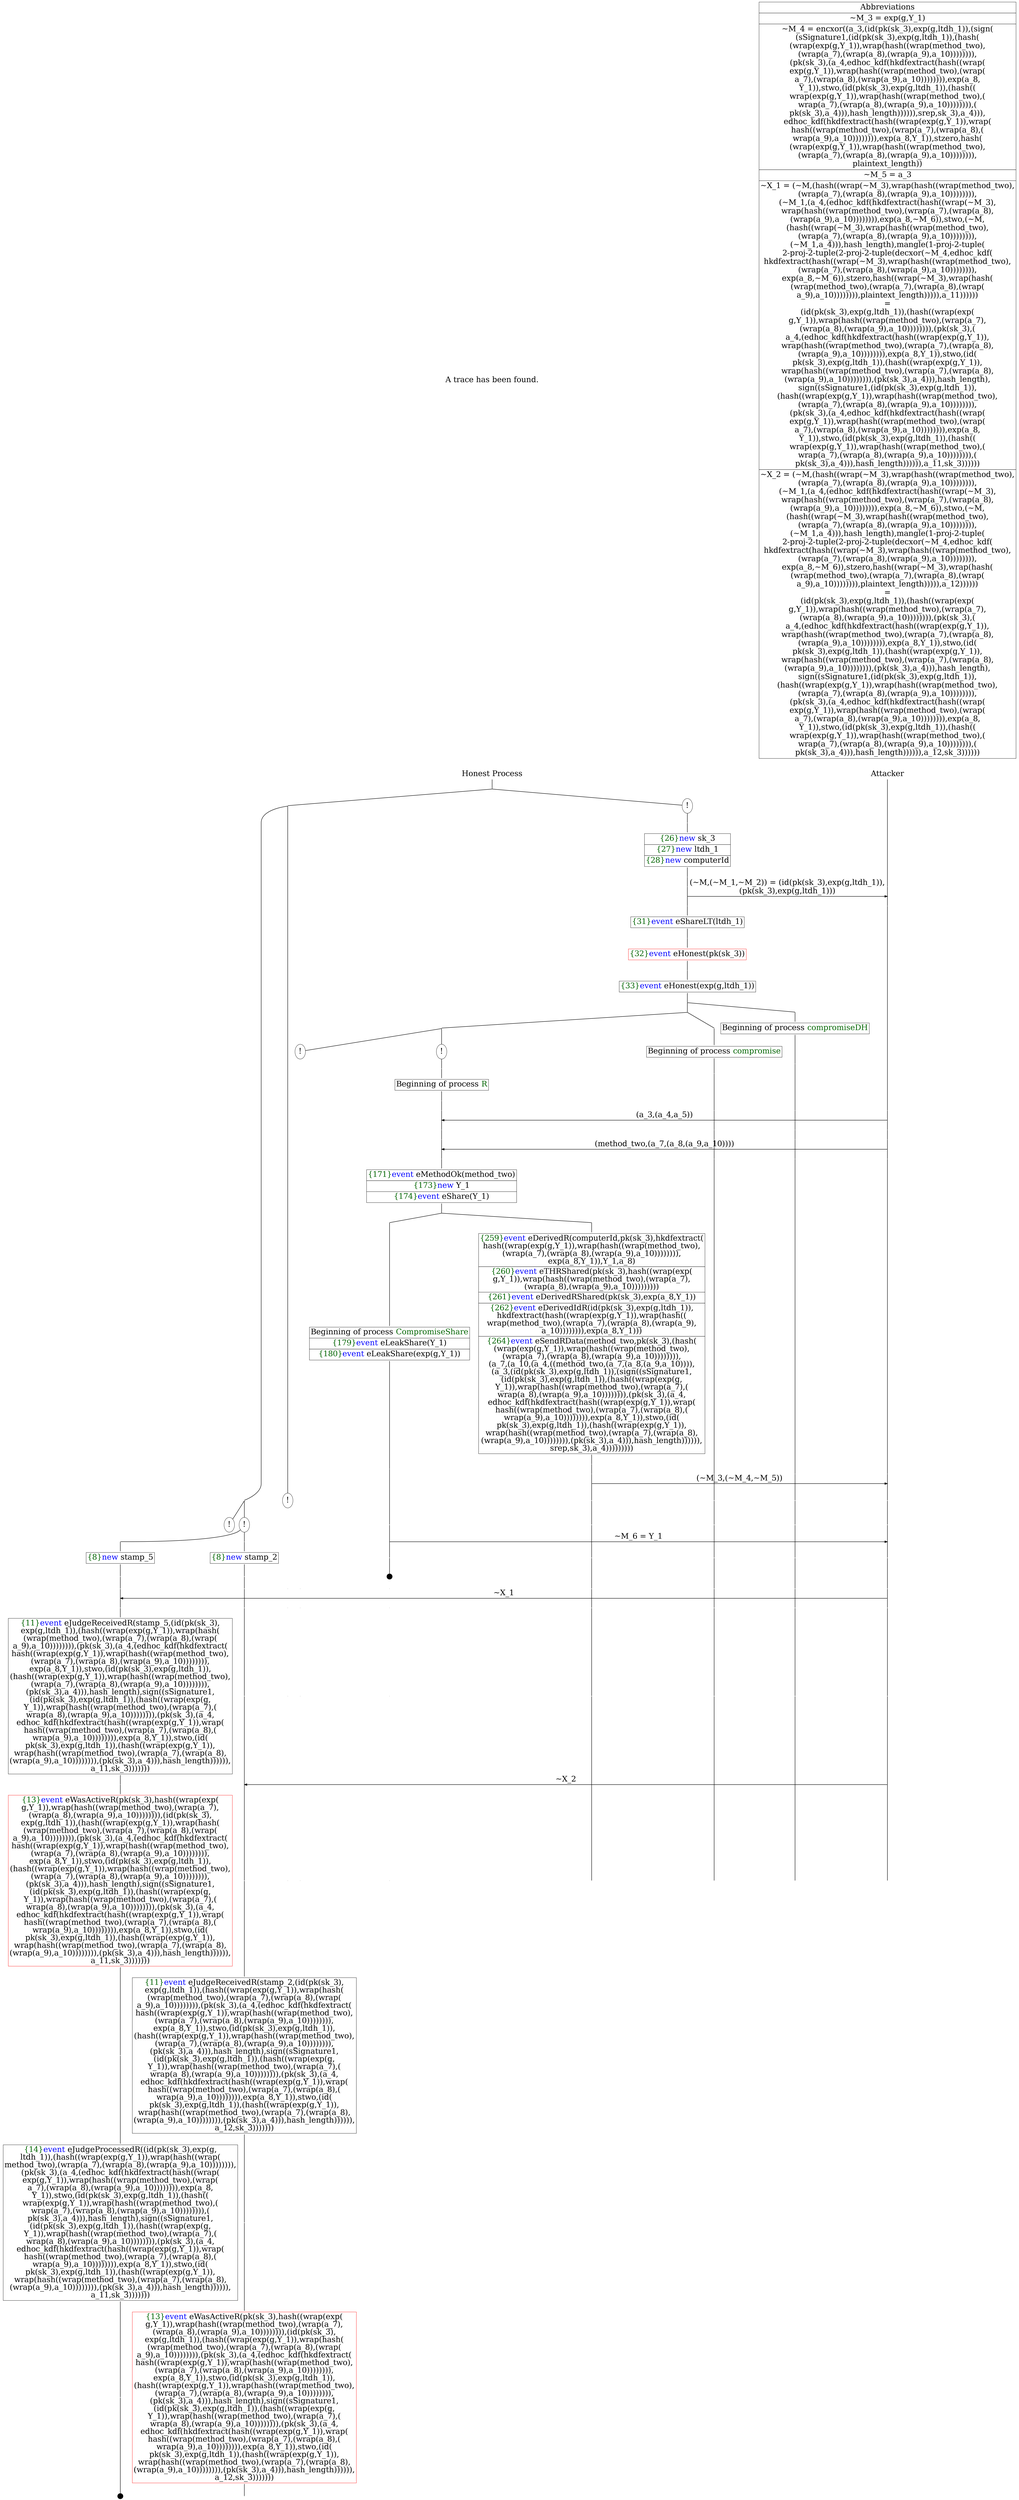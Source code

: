 digraph {
graph [ordering = out]
edge [arrowhead = none, penwidth = 1.6, fontsize = 30]
node [shape = point, width = 0, height = 0, fontsize = 30]
Trace [label = <A trace has been found.<br/>
>, shape = plaintext]
P0__0 [label = "Honest Process", shape = plaintext]
P__0 [label = "Attacker", shape = plaintext]
Trace -> P0__0 [label = "", style = invisible, weight = 100]{rank = same; P0__0 P__0}
P0__0 -> P0__1 [label = <>, weight = 100]
/*RPar */
P0__1 -> P0_1__1 [label = <>]
P0__1 -> P0_0__1 [label = <>]
P0__1 [label = "", fixedsize = false, width = 0, height = 0, shape = none]
{rank = same; P0_0__1 P0_1__1}
P0_0__1 [label = "!", shape = ellipse]
P0_0_0__1 [label = "", fixedsize = false, width = 0, height = 0, shape = none]
P0_0__1 -> P0_0_0__1 [label = <>, weight = 100]
P0_0_0__1 -> P0_0_0__2 [label = <>, weight = 100]
P0_0_0__2 [shape = plaintext, label = <<TABLE BORDER="0" CELLBORDER="1" CELLSPACING="0" CELLPADDING="4"> <TR><TD><FONT COLOR="darkgreen">{26}</FONT><FONT COLOR="blue">new </FONT>sk_3</TD></TR><TR><TD><FONT COLOR="darkgreen">{27}</FONT><FONT COLOR="blue">new </FONT>ltdh_1</TD></TR><TR><TD><FONT COLOR="darkgreen">{28}</FONT><FONT COLOR="blue">new </FONT>computerId</TD></TR></TABLE>>]
P0_0_0__2 -> P0_0_0__3 [label = <>, weight = 100]
P0_0_0__3 -> P0_0_0__4 [label = <>, weight = 100]
P__0 -> P__1 [label = <>, weight = 100]
{rank = same; P__1 P0_0_0__4}
P0_0_0__4 -> P0_0_0__5 [label = <>, weight = 100]
P__1 -> P__2 [label = <>, weight = 100]
{rank = same; P__2 P0_0_0__5}
P0_0_0__5 -> P__2 [label = <(~M,(~M_1,~M_2)) = (id(pk(sk_3),exp(g,ltdh_1)),<br/>
(pk(sk_3),exp(g,ltdh_1)))>, arrowhead = normal]
P0_0_0__5 -> P0_0_0__6 [label = <>, weight = 100]
P__2 -> P__3 [label = <>, weight = 100]
{rank = same; P__3 P0_0_0__6}
P0_0_0__6 -> P0_0_0__7 [label = <>, weight = 100]
P0_0_0__7 [shape = plaintext, label = <<TABLE BORDER="0" CELLBORDER="1" CELLSPACING="0" CELLPADDING="4"> <TR><TD><FONT COLOR="darkgreen">{31}</FONT><FONT COLOR="blue">event</FONT> eShareLT(ltdh_1)</TD></TR></TABLE>>]
P0_0_0__7 -> P0_0_0__8 [label = <>, weight = 100]
P0_0_0__8 -> P0_0_0__9 [label = <>, weight = 100]
P0_0_0__9 [color = red, shape = plaintext, label = <<TABLE BORDER="0" CELLBORDER="1" CELLSPACING="0" CELLPADDING="4"> <TR><TD><FONT COLOR="darkgreen">{32}</FONT><FONT COLOR="blue">event</FONT> eHonest(pk(sk_3))</TD></TR></TABLE>>]
P0_0_0__9 -> P0_0_0__10 [label = <>, weight = 100]
P0_0_0__10 -> P0_0_0__11 [label = <>, weight = 100]
P0_0_0__11 [shape = plaintext, label = <<TABLE BORDER="0" CELLBORDER="1" CELLSPACING="0" CELLPADDING="4"> <TR><TD><FONT COLOR="darkgreen">{33}</FONT><FONT COLOR="blue">event</FONT> eHonest(exp(g,ltdh_1))</TD></TR></TABLE>>]
P0_0_0__11 -> P0_0_0__12 [label = <>, weight = 100]
/*RPar */
P0_0_0__12 -> P0_0_0_1__12 [label = <>]
P0_0_0__12 -> P0_0_0_0__12 [label = <>]
P0_0_0__12 [label = "", fixedsize = false, width = 0, height = 0, shape = none]
{rank = same; P0_0_0_0__12 P0_0_0_1__12}
P0_0_0_0__12 -> P0_0_0_0__13 [label = <>, weight = 100]
P0_0_0_0__13 [shape = plaintext, label = <<TABLE BORDER="0" CELLBORDER="1" CELLSPACING="0" CELLPADDING="4"> <TR><TD>Beginning of process <FONT COLOR="darkgreen">compromiseDH</FONT></TD></TR></TABLE>>]
P0_0_0_0__13 -> P0_0_0_0__14 [label = <>, weight = 100]
/*RPar */
P0_0_0_1__12 -> P0_0_0_1_1__12 [label = <>]
P0_0_0_1__12 -> P0_0_0_1_0__12 [label = <>]
P0_0_0_1__12 [label = "", fixedsize = false, width = 0, height = 0, shape = none]
{rank = same; P0_0_0_1_0__12 P0_0_0_1_1__12}
P0_0_0_1_0__12 -> P0_0_0_1_0__13 [label = <>, weight = 100]
P0_0_0_1_0__13 [shape = plaintext, label = <<TABLE BORDER="0" CELLBORDER="1" CELLSPACING="0" CELLPADDING="4"> <TR><TD>Beginning of process <FONT COLOR="darkgreen">compromise</FONT></TD></TR></TABLE>>]
P0_0_0_1_0__13 -> P0_0_0_1_0__14 [label = <>, weight = 100]
/*RPar */
P0_0_0_1_1__12 -> P0_0_0_1_1_1__12 [label = <>]
P0_0_0_1_1__12 -> P0_0_0_1_1_0__12 [label = <>]
P0_0_0_1_1__12 [label = "", fixedsize = false, width = 0, height = 0, shape = none]
{rank = same; P0_0_0_1_1_0__12 P0_0_0_1_1_1__12}
P0_0_0_1_1_0__12 [label = "!", shape = ellipse]
P0_0_0_1_1_0_0__12 [label = "", fixedsize = false, width = 0, height = 0, shape = none]
P0_0_0_1_1_0__12 -> P0_0_0_1_1_0_0__12 [label = <>, weight = 100]
P0_0_0_1_1_0_0__12 -> P0_0_0_1_1_0_0__13 [label = <>, weight = 100]
P0_0_0_1_1_0_0__13 [shape = plaintext, label = <<TABLE BORDER="0" CELLBORDER="1" CELLSPACING="0" CELLPADDING="4"> <TR><TD>Beginning of process <FONT COLOR="darkgreen">R</FONT></TD></TR></TABLE>>]
P0_0_0_1_1_0_0__13 -> P0_0_0_1_1_0_0__14 [label = <>, weight = 100]
P0_0_0_1_1_1__12 [label = "!", shape = ellipse]
/*RPar */
P0_1__1 -> P0_1_1__1 [label = <>]
P0_1__1 -> P0_1_0__1 [label = <>]
P0_1__1 [label = "", fixedsize = false, width = 0, height = 0, shape = none]
{rank = same; P0_1_0__1 P0_1_1__1}
P0_1_0__1 [label = "!", shape = ellipse]
/*RPar */
P0_1_1__1 -> P0_1_1_1__1 [label = <>]
P0_1_1__1 -> P0_1_1_0__1 [label = <>]
P0_1_1__1 [label = "", fixedsize = false, width = 0, height = 0, shape = none]
{rank = same; P0_1_1_0__1 P0_1_1_1__1}
P0_1_1_0__1 [label = "!", shape = ellipse]
{rank = same; P0_1_1_0_1__1 P0_1_1_0_0__1}
P0_1_1_0_1__1 [label = "", fixedsize = false, width = 0, height = 0, shape = none]
P0_1_1_0__1 -> P0_1_1_0_1__1 [label = <>]
P0_1_1_0_0__1 [label = "", fixedsize = false, width = 0, height = 0, shape = none]
P0_1_1_0__1 -> P0_1_1_0_0__1 [label = <>]
P0_1_1_0_0__1 -> P0_1_1_0_0__2 [label = <>, weight = 100]
P0_1_1_0_0__2 [shape = plaintext, label = <<TABLE BORDER="0" CELLBORDER="1" CELLSPACING="0" CELLPADDING="4"> <TR><TD><FONT COLOR="darkgreen">{8}</FONT><FONT COLOR="blue">new </FONT>stamp_2</TD></TR></TABLE>>]
P0_1_1_0_0__2 -> P0_1_1_0_0__3 [label = <>, weight = 100]
P0_1_1_0_1__1 -> P0_1_1_0_1__2 [label = <>, weight = 100]
P0_1_1_0_1__2 [shape = plaintext, label = <<TABLE BORDER="0" CELLBORDER="1" CELLSPACING="0" CELLPADDING="4"> <TR><TD><FONT COLOR="darkgreen">{8}</FONT><FONT COLOR="blue">new </FONT>stamp_5</TD></TR></TABLE>>]
P0_1_1_0_1__2 -> P0_1_1_0_1__3 [label = <>, weight = 100]
P0_1_1_1__1 [label = "!", shape = ellipse]
P0_0_0_1_1_0_0__14 -> P0_0_0_1_1_0_0__15 [label = <>, weight = 100]
P0_0_0_1_0__14 -> P0_0_0_1_0__15 [label = <>, weight = 100]
P0_0_0_0__14 -> P0_0_0_0__15 [label = <>, weight = 100]
P__3 -> P__4 [label = <>, weight = 100]
{rank = same; P__4 P0_0_0_0__15 P0_0_0_1_0__15 P0_0_0_1_1_0_0__15}
P0_0_0_1_1_0_0__15 -> P0_0_0_1_1_0_0__16 [label = <>, weight = 100]
P__4 -> P__5 [label = <>, weight = 100]
{rank = same; P__5 P0_0_0_1_1_0_0__16}
P0_0_0_1_1_0_0__16 -> P__5 [label = <(a_3,(a_4,a_5))>, dir = back, arrowhead = normal]
P0_0_0_1_1_0_0__16 -> P0_0_0_1_1_0_0__17 [label = <>, weight = 100]
P0_0_0_1_0__15 -> P0_0_0_1_0__16 [label = <>, weight = 100]
P0_0_0_0__15 -> P0_0_0_0__16 [label = <>, weight = 100]
P__5 -> P__6 [label = <>, weight = 100]
{rank = same; P__6 P0_0_0_0__16 P0_0_0_1_0__16 P0_0_0_1_1_0_0__17}
P0_0_0_1_1_0_0__17 -> P0_0_0_1_1_0_0__18 [label = <>, weight = 100]
P0_0_0_1_0__16 -> P0_0_0_1_0__17 [label = <>, weight = 100]
P0_0_0_0__16 -> P0_0_0_0__17 [label = <>, weight = 100]
P__6 -> P__7 [label = <>, weight = 100]
{rank = same; P__7 P0_0_0_0__17 P0_0_0_1_0__17 P0_0_0_1_1_0_0__18}
P0_0_0_1_1_0_0__18 -> P0_0_0_1_1_0_0__19 [label = <>, weight = 100]
P__7 -> P__8 [label = <>, weight = 100]
{rank = same; P__8 P0_0_0_1_1_0_0__19}
P0_0_0_1_1_0_0__19 -> P__8 [label = <(method_two,(a_7,(a_8,(a_9,a_10))))>, dir = back, arrowhead = normal]
P0_0_0_1_1_0_0__19 -> P0_0_0_1_1_0_0__20 [label = <>, weight = 100]
P0_0_0_1_0__17 -> P0_0_0_1_0__18 [label = <>, weight = 100]
P0_0_0_0__17 -> P0_0_0_0__18 [label = <>, weight = 100]
P__8 -> P__9 [label = <>, weight = 100]
{rank = same; P__9 P0_0_0_0__18 P0_0_0_1_0__18 P0_0_0_1_1_0_0__20}
P0_0_0_1_1_0_0__20 -> P0_0_0_1_1_0_0__21 [label = <>, weight = 100]
P0_0_0_1_1_0_0__21 [shape = plaintext, label = <<TABLE BORDER="0" CELLBORDER="1" CELLSPACING="0" CELLPADDING="4"> <TR><TD><FONT COLOR="darkgreen">{171}</FONT><FONT COLOR="blue">event</FONT> eMethodOk(method_two)</TD></TR><TR><TD><FONT COLOR="darkgreen">{173}</FONT><FONT COLOR="blue">new </FONT>Y_1</TD></TR><TR><TD><FONT COLOR="darkgreen">{174}</FONT><FONT COLOR="blue">event</FONT> eShare(Y_1)</TD></TR></TABLE>>]
P0_0_0_1_1_0_0__21 -> P0_0_0_1_1_0_0__22 [label = <>, weight = 100]
/*RPar */
P0_0_0_1_1_0_0__22 -> P0_0_0_1_1_0_0_1__22 [label = <>]
P0_0_0_1_1_0_0__22 -> P0_0_0_1_1_0_0_0__22 [label = <>]
P0_0_0_1_1_0_0__22 [label = "", fixedsize = false, width = 0, height = 0, shape = none]
{rank = same; P0_0_0_1_1_0_0_0__22 P0_0_0_1_1_0_0_1__22}
P0_0_0_1_1_0_0_0__22 -> P0_0_0_1_1_0_0_0__23 [label = <>, weight = 100]
P0_0_0_1_1_0_0_0__23 [shape = plaintext, label = <<TABLE BORDER="0" CELLBORDER="1" CELLSPACING="0" CELLPADDING="4"> <TR><TD><FONT COLOR="darkgreen">{259}</FONT><FONT COLOR="blue">event</FONT> eDerivedR(computerId,pk(sk_3),hkdfextract(<br/>
hash((wrap(exp(g,Y_1)),wrap(hash((wrap(method_two),<br/>
(wrap(a_7),(wrap(a_8),(wrap(a_9),a_10)))))))),<br/>
exp(a_8,Y_1)),Y_1,a_8)</TD></TR><TR><TD><FONT COLOR="darkgreen">{260}</FONT><FONT COLOR="blue">event</FONT> eTHRShared(pk(sk_3),hash((wrap(exp(<br/>
g,Y_1)),wrap(hash((wrap(method_two),(wrap(a_7),<br/>
(wrap(a_8),(wrap(a_9),a_10)))))))))</TD></TR><TR><TD><FONT COLOR="darkgreen">{261}</FONT><FONT COLOR="blue">event</FONT> eDerivedRShared(pk(sk_3),exp(a_8,Y_1))<br/>
</TD></TR><TR><TD><FONT COLOR="darkgreen">{262}</FONT><FONT COLOR="blue">event</FONT> eDerivedIdR(id(pk(sk_3),exp(g,ltdh_1)),<br/>
hkdfextract(hash((wrap(exp(g,Y_1)),wrap(hash((<br/>
wrap(method_two),(wrap(a_7),(wrap(a_8),(wrap(a_9),<br/>
a_10)))))))),exp(a_8,Y_1)))</TD></TR><TR><TD><FONT COLOR="darkgreen">{264}</FONT><FONT COLOR="blue">event</FONT> eSendRData(method_two,pk(sk_3),(hash(<br/>
(wrap(exp(g,Y_1)),wrap(hash((wrap(method_two),<br/>
(wrap(a_7),(wrap(a_8),(wrap(a_9),a_10)))))))),<br/>
(a_7,(a_10,(a_4,((method_two,(a_7,(a_8,(a_9,a_10)))),<br/>
(a_3,(id(pk(sk_3),exp(g,ltdh_1)),(sign((sSignature1,<br/>
(id(pk(sk_3),exp(g,ltdh_1)),(hash((wrap(exp(g,<br/>
Y_1)),wrap(hash((wrap(method_two),(wrap(a_7),(<br/>
wrap(a_8),(wrap(a_9),a_10)))))))),(pk(sk_3),(a_4,<br/>
edhoc_kdf(hkdfextract(hash((wrap(exp(g,Y_1)),wrap(<br/>
hash((wrap(method_two),(wrap(a_7),(wrap(a_8),(<br/>
wrap(a_9),a_10)))))))),exp(a_8,Y_1)),stwo,(id(<br/>
pk(sk_3),exp(g,ltdh_1)),(hash((wrap(exp(g,Y_1)),<br/>
wrap(hash((wrap(method_two),(wrap(a_7),(wrap(a_8),<br/>
(wrap(a_9),a_10)))))))),(pk(sk_3),a_4))),hash_length)))))),<br/>
srep,sk_3),a_4)))))))))</TD></TR></TABLE>>]
P0_0_0_1_1_0_0_0__23 -> P0_0_0_1_1_0_0_0__24 [label = <>, weight = 100]
P0_0_0_1_1_0_0_0__24 -> P0_0_0_1_1_0_0_0__25 [label = <>, weight = 100]
P0_0_0_1_0__18 -> P0_0_0_1_0__19 [label = <>, weight = 100]
P0_0_0_0__18 -> P0_0_0_0__19 [label = <>, weight = 100]
P__9 -> P__10 [label = <>, weight = 100]
{rank = same; P__10 P0_0_0_0__19 P0_0_0_1_0__19 P0_0_0_1_1_0_0_0__25}
P0_0_0_1_1_0_0_0__25 -> P0_0_0_1_1_0_0_0__26 [label = <>, weight = 100]
P__10 -> P__11 [label = <>, weight = 100]
{rank = same; P__11 P0_0_0_1_1_0_0_0__26}
P0_0_0_1_1_0_0_0__26 -> P__11 [label = <(~M_3,(~M_4,~M_5))>, arrowhead = normal]
P0_0_0_1_1_0_0_0__26 -> P0_0_0_1_1_0_0_0__27 [label = <>, weight = 100]
P0_0_0_1_0__19 -> P0_0_0_1_0__20 [label = <>, weight = 100]
P0_0_0_0__19 -> P0_0_0_0__20 [label = <>, weight = 100]
P__11 -> P__12 [label = <>, weight = 100]
{rank = same; P__12 P0_0_0_0__20 P0_0_0_1_0__20 P0_0_0_1_1_0_0_0__27}
P0_0_0_1_1_0_0_1__22 -> P0_0_0_1_1_0_0_1__23 [label = <>, weight = 100]
P0_0_0_1_1_0_0_1__23 [shape = plaintext, label = <<TABLE BORDER="0" CELLBORDER="1" CELLSPACING="0" CELLPADDING="4"> <TR><TD>Beginning of process <FONT COLOR="darkgreen">CompromiseShare</FONT></TD></TR><TR><TD><FONT COLOR="darkgreen">{179}</FONT><FONT COLOR="blue">event</FONT> eLeakShare(Y_1)</TD></TR><TR><TD><FONT COLOR="darkgreen">{180}</FONT><FONT COLOR="blue">event</FONT> eLeakShare(exp(g,Y_1))</TD></TR></TABLE>>]
P0_0_0_1_1_0_0_1__23 -> P0_0_0_1_1_0_0_1__24 [label = <>, weight = 100]
P0_0_0_1_1_0_0_1__24 -> P0_0_0_1_1_0_0_1__25 [label = <>, weight = 100]
P0_0_0_1_1_0_0_0__27 -> P0_0_0_1_1_0_0_0__28 [label = <>, weight = 100]
P0_0_0_1_0__20 -> P0_0_0_1_0__21 [label = <>, weight = 100]
P0_0_0_0__20 -> P0_0_0_0__21 [label = <>, weight = 100]
P__12 -> P__13 [label = <>, weight = 100]
{rank = same; P__13 P0_0_0_0__21 P0_0_0_1_0__21 P0_0_0_1_1_0_0_0__28 P0_0_0_1_1_0_0_1__25}
P0_0_0_1_1_0_0_1__25 -> P0_0_0_1_1_0_0_1__26 [label = <>, weight = 100]
P__13 -> P__14 [label = <>, weight = 100]
{rank = same; P__14 P0_0_0_1_1_0_0_1__26}
P0_0_0_1_1_0_0_1__26 -> P__14 [label = <~M_6 = Y_1>, arrowhead = normal]
P0_0_0_1_1_0_0_1__26 -> P0_0_0_1_1_0_0_1__27 [label = <>, weight = 100]
P0_0_0_1_1_0_0_0__28 -> P0_0_0_1_1_0_0_0__29 [label = <>, weight = 100]
P0_0_0_1_0__21 -> P0_0_0_1_0__22 [label = <>, weight = 100]
P0_0_0_0__21 -> P0_0_0_0__22 [label = <>, weight = 100]
P__14 -> P__15 [label = <>, weight = 100]
{rank = same; P__15 P0_0_0_0__22 P0_0_0_1_0__22 P0_0_0_1_1_0_0_0__29 P0_0_0_1_1_0_0_1__27}
P0_0_0_1_1_0_0_1__28 [label = "", width = 0.3, height = 0.3]
P0_0_0_1_1_0_0_1__27 -> P0_0_0_1_1_0_0_1__28 [label = <>, weight = 100]
P0_1_1_0_1__3 -> P0_1_1_0_1__4 [label = <>, weight = 100]
P0_1_1_0_0__3 -> P0_1_1_0_0__4 [label = <>, weight = 100]
P0_1_0__2 [label = "", style = invisible]
P0_1_0__1 -> P0_1_0__2 [label = <>, weight = 100, style = invisible]
P0_0_0_1_1_1__13 [label = "", style = invisible]
P0_0_0_1_1_1__12 -> P0_0_0_1_1_1__13 [label = <>, weight = 100, style = invisible]
P0_0_0_1_1_0_0_1__29 [label = "", style = invisible]
P0_0_0_1_1_0_0_1__28 -> P0_0_0_1_1_0_0_1__29 [label = <>, weight = 100, style = invisible]
P0_0_0_1_1_0_0_0__29 -> P0_0_0_1_1_0_0_0__30 [label = <>, weight = 100]
P0_0_0_1_0__22 -> P0_0_0_1_0__23 [label = <>, weight = 100]
P0_0_0_0__22 -> P0_0_0_0__23 [label = <>, weight = 100]
P__15 -> P__16 [label = <>, weight = 100]
{rank = same; P__16 P0_0_0_0__23 P0_0_0_1_0__23 P0_0_0_1_1_0_0_0__30 P0_0_0_1_1_0_0_1__29 P0_0_0_1_1_1__13 P0_1_0__2 P0_1_1_0_0__4 P0_1_1_0_1__4}
P0_1_1_0_1__4 -> P0_1_1_0_1__5 [label = <>, weight = 100]
P__16 -> P__17 [label = <>, weight = 100]
{rank = same; P__17 P0_1_1_0_1__5}
P0_1_1_0_1__5 -> P__17 [label = <~X_1>, dir = back, arrowhead = normal]
P0_1_1_0_1__5 -> P0_1_1_0_1__6 [label = <>, weight = 100]
P0_1_1_0_0__4 -> P0_1_1_0_0__5 [label = <>, weight = 100]
P0_1_0__3 [label = "", style = invisible]
P0_1_0__2 -> P0_1_0__3 [label = <>, weight = 100, style = invisible]
P0_0_0_1_1_1__14 [label = "", style = invisible]
P0_0_0_1_1_1__13 -> P0_0_0_1_1_1__14 [label = <>, weight = 100, style = invisible]
P0_0_0_1_1_0_0_1__30 [label = "", style = invisible]
P0_0_0_1_1_0_0_1__29 -> P0_0_0_1_1_0_0_1__30 [label = <>, weight = 100, style = invisible]
P0_0_0_1_1_0_0_0__30 -> P0_0_0_1_1_0_0_0__31 [label = <>, weight = 100]
P0_0_0_1_0__23 -> P0_0_0_1_0__24 [label = <>, weight = 100]
P0_0_0_0__23 -> P0_0_0_0__24 [label = <>, weight = 100]
P__17 -> P__18 [label = <>, weight = 100]
{rank = same; P__18 P0_0_0_0__24 P0_0_0_1_0__24 P0_0_0_1_1_0_0_0__31 P0_0_0_1_1_0_0_1__30 P0_0_0_1_1_1__14 P0_1_0__3 P0_1_1_0_0__5 P0_1_1_0_1__6}
P0_1_1_0_1__6 -> P0_1_1_0_1__7 [label = <>, weight = 100]
P0_1_1_0_1__7 [shape = plaintext, label = <<TABLE BORDER="0" CELLBORDER="1" CELLSPACING="0" CELLPADDING="4"> <TR><TD><FONT COLOR="darkgreen">{11}</FONT><FONT COLOR="blue">event</FONT> eJudgeReceivedR(stamp_5,(id(pk(sk_3),<br/>
exp(g,ltdh_1)),(hash((wrap(exp(g,Y_1)),wrap(hash(<br/>
(wrap(method_two),(wrap(a_7),(wrap(a_8),(wrap(<br/>
a_9),a_10)))))))),(pk(sk_3),(a_4,(edhoc_kdf(hkdfextract(<br/>
hash((wrap(exp(g,Y_1)),wrap(hash((wrap(method_two),<br/>
(wrap(a_7),(wrap(a_8),(wrap(a_9),a_10)))))))),<br/>
exp(a_8,Y_1)),stwo,(id(pk(sk_3),exp(g,ltdh_1)),<br/>
(hash((wrap(exp(g,Y_1)),wrap(hash((wrap(method_two),<br/>
(wrap(a_7),(wrap(a_8),(wrap(a_9),a_10)))))))),<br/>
(pk(sk_3),a_4))),hash_length),sign((sSignature1,<br/>
(id(pk(sk_3),exp(g,ltdh_1)),(hash((wrap(exp(g,<br/>
Y_1)),wrap(hash((wrap(method_two),(wrap(a_7),(<br/>
wrap(a_8),(wrap(a_9),a_10)))))))),(pk(sk_3),(a_4,<br/>
edhoc_kdf(hkdfextract(hash((wrap(exp(g,Y_1)),wrap(<br/>
hash((wrap(method_two),(wrap(a_7),(wrap(a_8),(<br/>
wrap(a_9),a_10)))))))),exp(a_8,Y_1)),stwo,(id(<br/>
pk(sk_3),exp(g,ltdh_1)),(hash((wrap(exp(g,Y_1)),<br/>
wrap(hash((wrap(method_two),(wrap(a_7),(wrap(a_8),<br/>
(wrap(a_9),a_10)))))))),(pk(sk_3),a_4))),hash_length)))))),<br/>
a_11,sk_3)))))))</TD></TR></TABLE>>]
P0_1_1_0_1__7 -> P0_1_1_0_1__8 [label = <>, weight = 100]
P0_1_1_0_1__8 -> P0_1_1_0_1__9 [label = <>, weight = 100]
P0_1_1_0_1__9 [color = red, shape = plaintext, label = <<TABLE BORDER="0" CELLBORDER="1" CELLSPACING="0" CELLPADDING="4"> <TR><TD><FONT COLOR="darkgreen">{13}</FONT><FONT COLOR="blue">event</FONT> eWasActiveR(pk(sk_3),hash((wrap(exp(<br/>
g,Y_1)),wrap(hash((wrap(method_two),(wrap(a_7),<br/>
(wrap(a_8),(wrap(a_9),a_10)))))))),(id(pk(sk_3),<br/>
exp(g,ltdh_1)),(hash((wrap(exp(g,Y_1)),wrap(hash(<br/>
(wrap(method_two),(wrap(a_7),(wrap(a_8),(wrap(<br/>
a_9),a_10)))))))),(pk(sk_3),(a_4,(edhoc_kdf(hkdfextract(<br/>
hash((wrap(exp(g,Y_1)),wrap(hash((wrap(method_two),<br/>
(wrap(a_7),(wrap(a_8),(wrap(a_9),a_10)))))))),<br/>
exp(a_8,Y_1)),stwo,(id(pk(sk_3),exp(g,ltdh_1)),<br/>
(hash((wrap(exp(g,Y_1)),wrap(hash((wrap(method_two),<br/>
(wrap(a_7),(wrap(a_8),(wrap(a_9),a_10)))))))),<br/>
(pk(sk_3),a_4))),hash_length),sign((sSignature1,<br/>
(id(pk(sk_3),exp(g,ltdh_1)),(hash((wrap(exp(g,<br/>
Y_1)),wrap(hash((wrap(method_two),(wrap(a_7),(<br/>
wrap(a_8),(wrap(a_9),a_10)))))))),(pk(sk_3),(a_4,<br/>
edhoc_kdf(hkdfextract(hash((wrap(exp(g,Y_1)),wrap(<br/>
hash((wrap(method_two),(wrap(a_7),(wrap(a_8),(<br/>
wrap(a_9),a_10)))))))),exp(a_8,Y_1)),stwo,(id(<br/>
pk(sk_3),exp(g,ltdh_1)),(hash((wrap(exp(g,Y_1)),<br/>
wrap(hash((wrap(method_two),(wrap(a_7),(wrap(a_8),<br/>
(wrap(a_9),a_10)))))))),(pk(sk_3),a_4))),hash_length)))))),<br/>
a_11,sk_3)))))))</TD></TR></TABLE>>]
P0_1_1_0_1__9 -> P0_1_1_0_1__10 [label = <>, weight = 100]
P0_1_1_0_1__10 -> P0_1_1_0_1__11 [label = <>, weight = 100]
P0_1_1_0_1__11 [shape = plaintext, label = <<TABLE BORDER="0" CELLBORDER="1" CELLSPACING="0" CELLPADDING="4"> <TR><TD><FONT COLOR="darkgreen">{14}</FONT><FONT COLOR="blue">event</FONT> eJudgeProcessedR((id(pk(sk_3),exp(g,<br/>
ltdh_1)),(hash((wrap(exp(g,Y_1)),wrap(hash((wrap(<br/>
method_two),(wrap(a_7),(wrap(a_8),(wrap(a_9),a_10)))))))),<br/>
(pk(sk_3),(a_4,(edhoc_kdf(hkdfextract(hash((wrap(<br/>
exp(g,Y_1)),wrap(hash((wrap(method_two),(wrap(<br/>
a_7),(wrap(a_8),(wrap(a_9),a_10)))))))),exp(a_8,<br/>
Y_1)),stwo,(id(pk(sk_3),exp(g,ltdh_1)),(hash((<br/>
wrap(exp(g,Y_1)),wrap(hash((wrap(method_two),(<br/>
wrap(a_7),(wrap(a_8),(wrap(a_9),a_10)))))))),(<br/>
pk(sk_3),a_4))),hash_length),sign((sSignature1,<br/>
(id(pk(sk_3),exp(g,ltdh_1)),(hash((wrap(exp(g,<br/>
Y_1)),wrap(hash((wrap(method_two),(wrap(a_7),(<br/>
wrap(a_8),(wrap(a_9),a_10)))))))),(pk(sk_3),(a_4,<br/>
edhoc_kdf(hkdfextract(hash((wrap(exp(g,Y_1)),wrap(<br/>
hash((wrap(method_two),(wrap(a_7),(wrap(a_8),(<br/>
wrap(a_9),a_10)))))))),exp(a_8,Y_1)),stwo,(id(<br/>
pk(sk_3),exp(g,ltdh_1)),(hash((wrap(exp(g,Y_1)),<br/>
wrap(hash((wrap(method_two),(wrap(a_7),(wrap(a_8),<br/>
(wrap(a_9),a_10)))))))),(pk(sk_3),a_4))),hash_length)))))),<br/>
a_11,sk_3)))))))</TD></TR></TABLE>>]
P0_1_1_0_1__11 -> P0_1_1_0_1__12 [label = <>, weight = 100]
P0_1_1_0_1__13 [label = "", width = 0.3, height = 0.3]
P0_1_1_0_1__12 -> P0_1_1_0_1__13 [label = <>, weight = 100]
P0_1_1_0_0__5 -> P0_1_1_0_0__6 [label = <>, weight = 100]
P0_1_0__4 [label = "", style = invisible]
P0_1_0__3 -> P0_1_0__4 [label = <>, weight = 100, style = invisible]
P0_0_0_1_1_1__15 [label = "", style = invisible]
P0_0_0_1_1_1__14 -> P0_0_0_1_1_1__15 [label = <>, weight = 100, style = invisible]
P0_0_0_1_1_0_0_1__31 [label = "", style = invisible]
P0_0_0_1_1_0_0_1__30 -> P0_0_0_1_1_0_0_1__31 [label = <>, weight = 100, style = invisible]
P0_0_0_1_1_0_0_0__31 -> P0_0_0_1_1_0_0_0__32 [label = <>, weight = 100]
P0_0_0_1_0__24 -> P0_0_0_1_0__25 [label = <>, weight = 100]
P0_0_0_0__24 -> P0_0_0_0__25 [label = <>, weight = 100]
P__18 -> P__19 [label = <>, weight = 100]
{rank = same; P__19 P0_0_0_0__25 P0_0_0_1_0__25 P0_0_0_1_1_0_0_0__32 P0_0_0_1_1_0_0_1__31 P0_0_0_1_1_1__15 P0_1_0__4 P0_1_1_0_0__6}
P0_1_1_0_0__6 -> P0_1_1_0_0__7 [label = <>, weight = 100]
P__19 -> P__20 [label = <>, weight = 100]
{rank = same; P__20 P0_1_1_0_0__7}
P0_1_1_0_0__7 -> P__20 [label = <~X_2>, dir = back, arrowhead = normal]
P0_1_1_0_0__7 -> P0_1_1_0_0__8 [label = <>, weight = 100]
P0_1_0__5 [label = "", style = invisible]
P0_1_0__4 -> P0_1_0__5 [label = <>, weight = 100, style = invisible]
P0_0_0_1_1_1__16 [label = "", style = invisible]
P0_0_0_1_1_1__15 -> P0_0_0_1_1_1__16 [label = <>, weight = 100, style = invisible]
P0_0_0_1_1_0_0_1__32 [label = "", style = invisible]
P0_0_0_1_1_0_0_1__31 -> P0_0_0_1_1_0_0_1__32 [label = <>, weight = 100, style = invisible]
P0_0_0_1_1_0_0_0__32 -> P0_0_0_1_1_0_0_0__33 [label = <>, weight = 100]
P0_0_0_1_0__25 -> P0_0_0_1_0__26 [label = <>, weight = 100]
P0_0_0_0__25 -> P0_0_0_0__26 [label = <>, weight = 100]
P__20 -> P__21 [label = <>, weight = 100]
{rank = same; P__21 P0_0_0_0__26 P0_0_0_1_0__26 P0_0_0_1_1_0_0_0__33 P0_0_0_1_1_0_0_1__32 P0_0_0_1_1_1__16 P0_1_0__5 P0_1_1_0_0__8}
P0_1_1_0_0__8 -> P0_1_1_0_0__9 [label = <>, weight = 100]
P0_1_1_0_0__9 [shape = plaintext, label = <<TABLE BORDER="0" CELLBORDER="1" CELLSPACING="0" CELLPADDING="4"> <TR><TD><FONT COLOR="darkgreen">{11}</FONT><FONT COLOR="blue">event</FONT> eJudgeReceivedR(stamp_2,(id(pk(sk_3),<br/>
exp(g,ltdh_1)),(hash((wrap(exp(g,Y_1)),wrap(hash(<br/>
(wrap(method_two),(wrap(a_7),(wrap(a_8),(wrap(<br/>
a_9),a_10)))))))),(pk(sk_3),(a_4,(edhoc_kdf(hkdfextract(<br/>
hash((wrap(exp(g,Y_1)),wrap(hash((wrap(method_two),<br/>
(wrap(a_7),(wrap(a_8),(wrap(a_9),a_10)))))))),<br/>
exp(a_8,Y_1)),stwo,(id(pk(sk_3),exp(g,ltdh_1)),<br/>
(hash((wrap(exp(g,Y_1)),wrap(hash((wrap(method_two),<br/>
(wrap(a_7),(wrap(a_8),(wrap(a_9),a_10)))))))),<br/>
(pk(sk_3),a_4))),hash_length),sign((sSignature1,<br/>
(id(pk(sk_3),exp(g,ltdh_1)),(hash((wrap(exp(g,<br/>
Y_1)),wrap(hash((wrap(method_two),(wrap(a_7),(<br/>
wrap(a_8),(wrap(a_9),a_10)))))))),(pk(sk_3),(a_4,<br/>
edhoc_kdf(hkdfextract(hash((wrap(exp(g,Y_1)),wrap(<br/>
hash((wrap(method_two),(wrap(a_7),(wrap(a_8),(<br/>
wrap(a_9),a_10)))))))),exp(a_8,Y_1)),stwo,(id(<br/>
pk(sk_3),exp(g,ltdh_1)),(hash((wrap(exp(g,Y_1)),<br/>
wrap(hash((wrap(method_two),(wrap(a_7),(wrap(a_8),<br/>
(wrap(a_9),a_10)))))))),(pk(sk_3),a_4))),hash_length)))))),<br/>
a_12,sk_3)))))))</TD></TR></TABLE>>]
P0_1_1_0_0__9 -> P0_1_1_0_0__10 [label = <>, weight = 100]
P0_1_1_0_0__10 -> P0_1_1_0_0__11 [label = <>, weight = 100]
P0_1_1_0_0__11 [color = red, shape = plaintext, label = <<TABLE BORDER="0" CELLBORDER="1" CELLSPACING="0" CELLPADDING="4"> <TR><TD><FONT COLOR="darkgreen">{13}</FONT><FONT COLOR="blue">event</FONT> eWasActiveR(pk(sk_3),hash((wrap(exp(<br/>
g,Y_1)),wrap(hash((wrap(method_two),(wrap(a_7),<br/>
(wrap(a_8),(wrap(a_9),a_10)))))))),(id(pk(sk_3),<br/>
exp(g,ltdh_1)),(hash((wrap(exp(g,Y_1)),wrap(hash(<br/>
(wrap(method_two),(wrap(a_7),(wrap(a_8),(wrap(<br/>
a_9),a_10)))))))),(pk(sk_3),(a_4,(edhoc_kdf(hkdfextract(<br/>
hash((wrap(exp(g,Y_1)),wrap(hash((wrap(method_two),<br/>
(wrap(a_7),(wrap(a_8),(wrap(a_9),a_10)))))))),<br/>
exp(a_8,Y_1)),stwo,(id(pk(sk_3),exp(g,ltdh_1)),<br/>
(hash((wrap(exp(g,Y_1)),wrap(hash((wrap(method_two),<br/>
(wrap(a_7),(wrap(a_8),(wrap(a_9),a_10)))))))),<br/>
(pk(sk_3),a_4))),hash_length),sign((sSignature1,<br/>
(id(pk(sk_3),exp(g,ltdh_1)),(hash((wrap(exp(g,<br/>
Y_1)),wrap(hash((wrap(method_two),(wrap(a_7),(<br/>
wrap(a_8),(wrap(a_9),a_10)))))))),(pk(sk_3),(a_4,<br/>
edhoc_kdf(hkdfextract(hash((wrap(exp(g,Y_1)),wrap(<br/>
hash((wrap(method_two),(wrap(a_7),(wrap(a_8),(<br/>
wrap(a_9),a_10)))))))),exp(a_8,Y_1)),stwo,(id(<br/>
pk(sk_3),exp(g,ltdh_1)),(hash((wrap(exp(g,Y_1)),<br/>
wrap(hash((wrap(method_two),(wrap(a_7),(wrap(a_8),<br/>
(wrap(a_9),a_10)))))))),(pk(sk_3),a_4))),hash_length)))))),<br/>
a_12,sk_3)))))))</TD></TR></TABLE>>]
P0_1_1_0_0__11 -> P0_1_1_0_0__12 [label = <>, weight = 100]
Abbrev [shape = plaintext, label = <<TABLE BORDER="0" CELLBORDER="1" CELLSPACING="0" CELLPADDING="4"><TR> <TD> Abbreviations </TD></TR><TR><TD>~M_3 = exp(g,Y_1)</TD></TR><TR><TD>~M_4 = encxor((a_3,(id(pk(sk_3),exp(g,ltdh_1)),(sign(<br/>
(sSignature1,(id(pk(sk_3),exp(g,ltdh_1)),(hash(<br/>
(wrap(exp(g,Y_1)),wrap(hash((wrap(method_two),<br/>
(wrap(a_7),(wrap(a_8),(wrap(a_9),a_10)))))))),<br/>
(pk(sk_3),(a_4,edhoc_kdf(hkdfextract(hash((wrap(<br/>
exp(g,Y_1)),wrap(hash((wrap(method_two),(wrap(<br/>
a_7),(wrap(a_8),(wrap(a_9),a_10)))))))),exp(a_8,<br/>
Y_1)),stwo,(id(pk(sk_3),exp(g,ltdh_1)),(hash((<br/>
wrap(exp(g,Y_1)),wrap(hash((wrap(method_two),(<br/>
wrap(a_7),(wrap(a_8),(wrap(a_9),a_10)))))))),(<br/>
pk(sk_3),a_4))),hash_length)))))),srep,sk_3),a_4))),<br/>
edhoc_kdf(hkdfextract(hash((wrap(exp(g,Y_1)),wrap(<br/>
hash((wrap(method_two),(wrap(a_7),(wrap(a_8),(<br/>
wrap(a_9),a_10)))))))),exp(a_8,Y_1)),stzero,hash(<br/>
(wrap(exp(g,Y_1)),wrap(hash((wrap(method_two),<br/>
(wrap(a_7),(wrap(a_8),(wrap(a_9),a_10)))))))),<br/>
plaintext_length))</TD></TR><TR><TD>~M_5 = a_3</TD></TR><TR><TD>~X_1 = (~M,(hash((wrap(~M_3),wrap(hash((wrap(method_two),<br/>
(wrap(a_7),(wrap(a_8),(wrap(a_9),a_10)))))))),<br/>
(~M_1,(a_4,(edhoc_kdf(hkdfextract(hash((wrap(~M_3),<br/>
wrap(hash((wrap(method_two),(wrap(a_7),(wrap(a_8),<br/>
(wrap(a_9),a_10)))))))),exp(a_8,~M_6)),stwo,(~M,<br/>
(hash((wrap(~M_3),wrap(hash((wrap(method_two),<br/>
(wrap(a_7),(wrap(a_8),(wrap(a_9),a_10)))))))),<br/>
(~M_1,a_4))),hash_length),mangle(1-proj-2-tuple(<br/>
2-proj-2-tuple(2-proj-2-tuple(decxor(~M_4,edhoc_kdf(<br/>
hkdfextract(hash((wrap(~M_3),wrap(hash((wrap(method_two),<br/>
(wrap(a_7),(wrap(a_8),(wrap(a_9),a_10)))))))),<br/>
exp(a_8,~M_6)),stzero,hash((wrap(~M_3),wrap(hash(<br/>
(wrap(method_two),(wrap(a_7),(wrap(a_8),(wrap(<br/>
a_9),a_10)))))))),plaintext_length))))),a_11))))))<br/>
=<br/>
(id(pk(sk_3),exp(g,ltdh_1)),(hash((wrap(exp(<br/>
g,Y_1)),wrap(hash((wrap(method_two),(wrap(a_7),<br/>
(wrap(a_8),(wrap(a_9),a_10)))))))),(pk(sk_3),(<br/>
a_4,(edhoc_kdf(hkdfextract(hash((wrap(exp(g,Y_1)),<br/>
wrap(hash((wrap(method_two),(wrap(a_7),(wrap(a_8),<br/>
(wrap(a_9),a_10)))))))),exp(a_8,Y_1)),stwo,(id(<br/>
pk(sk_3),exp(g,ltdh_1)),(hash((wrap(exp(g,Y_1)),<br/>
wrap(hash((wrap(method_two),(wrap(a_7),(wrap(a_8),<br/>
(wrap(a_9),a_10)))))))),(pk(sk_3),a_4))),hash_length),<br/>
sign((sSignature1,(id(pk(sk_3),exp(g,ltdh_1)),<br/>
(hash((wrap(exp(g,Y_1)),wrap(hash((wrap(method_two),<br/>
(wrap(a_7),(wrap(a_8),(wrap(a_9),a_10)))))))),<br/>
(pk(sk_3),(a_4,edhoc_kdf(hkdfextract(hash((wrap(<br/>
exp(g,Y_1)),wrap(hash((wrap(method_two),(wrap(<br/>
a_7),(wrap(a_8),(wrap(a_9),a_10)))))))),exp(a_8,<br/>
Y_1)),stwo,(id(pk(sk_3),exp(g,ltdh_1)),(hash((<br/>
wrap(exp(g,Y_1)),wrap(hash((wrap(method_two),(<br/>
wrap(a_7),(wrap(a_8),(wrap(a_9),a_10)))))))),(<br/>
pk(sk_3),a_4))),hash_length)))))),a_11,sk_3))))))</TD></TR><TR><TD>~X_2 = (~M,(hash((wrap(~M_3),wrap(hash((wrap(method_two),<br/>
(wrap(a_7),(wrap(a_8),(wrap(a_9),a_10)))))))),<br/>
(~M_1,(a_4,(edhoc_kdf(hkdfextract(hash((wrap(~M_3),<br/>
wrap(hash((wrap(method_two),(wrap(a_7),(wrap(a_8),<br/>
(wrap(a_9),a_10)))))))),exp(a_8,~M_6)),stwo,(~M,<br/>
(hash((wrap(~M_3),wrap(hash((wrap(method_two),<br/>
(wrap(a_7),(wrap(a_8),(wrap(a_9),a_10)))))))),<br/>
(~M_1,a_4))),hash_length),mangle(1-proj-2-tuple(<br/>
2-proj-2-tuple(2-proj-2-tuple(decxor(~M_4,edhoc_kdf(<br/>
hkdfextract(hash((wrap(~M_3),wrap(hash((wrap(method_two),<br/>
(wrap(a_7),(wrap(a_8),(wrap(a_9),a_10)))))))),<br/>
exp(a_8,~M_6)),stzero,hash((wrap(~M_3),wrap(hash(<br/>
(wrap(method_two),(wrap(a_7),(wrap(a_8),(wrap(<br/>
a_9),a_10)))))))),plaintext_length))))),a_12))))))<br/>
=<br/>
(id(pk(sk_3),exp(g,ltdh_1)),(hash((wrap(exp(<br/>
g,Y_1)),wrap(hash((wrap(method_two),(wrap(a_7),<br/>
(wrap(a_8),(wrap(a_9),a_10)))))))),(pk(sk_3),(<br/>
a_4,(edhoc_kdf(hkdfextract(hash((wrap(exp(g,Y_1)),<br/>
wrap(hash((wrap(method_two),(wrap(a_7),(wrap(a_8),<br/>
(wrap(a_9),a_10)))))))),exp(a_8,Y_1)),stwo,(id(<br/>
pk(sk_3),exp(g,ltdh_1)),(hash((wrap(exp(g,Y_1)),<br/>
wrap(hash((wrap(method_two),(wrap(a_7),(wrap(a_8),<br/>
(wrap(a_9),a_10)))))))),(pk(sk_3),a_4))),hash_length),<br/>
sign((sSignature1,(id(pk(sk_3),exp(g,ltdh_1)),<br/>
(hash((wrap(exp(g,Y_1)),wrap(hash((wrap(method_two),<br/>
(wrap(a_7),(wrap(a_8),(wrap(a_9),a_10)))))))),<br/>
(pk(sk_3),(a_4,edhoc_kdf(hkdfextract(hash((wrap(<br/>
exp(g,Y_1)),wrap(hash((wrap(method_two),(wrap(<br/>
a_7),(wrap(a_8),(wrap(a_9),a_10)))))))),exp(a_8,<br/>
Y_1)),stwo,(id(pk(sk_3),exp(g,ltdh_1)),(hash((<br/>
wrap(exp(g,Y_1)),wrap(hash((wrap(method_two),(<br/>
wrap(a_7),(wrap(a_8),(wrap(a_9),a_10)))))))),(<br/>
pk(sk_3),a_4))),hash_length)))))),a_12,sk_3))))))</TD></TR></TABLE>>]Abbrev -> P__0 [style = invisible, weight =100]}